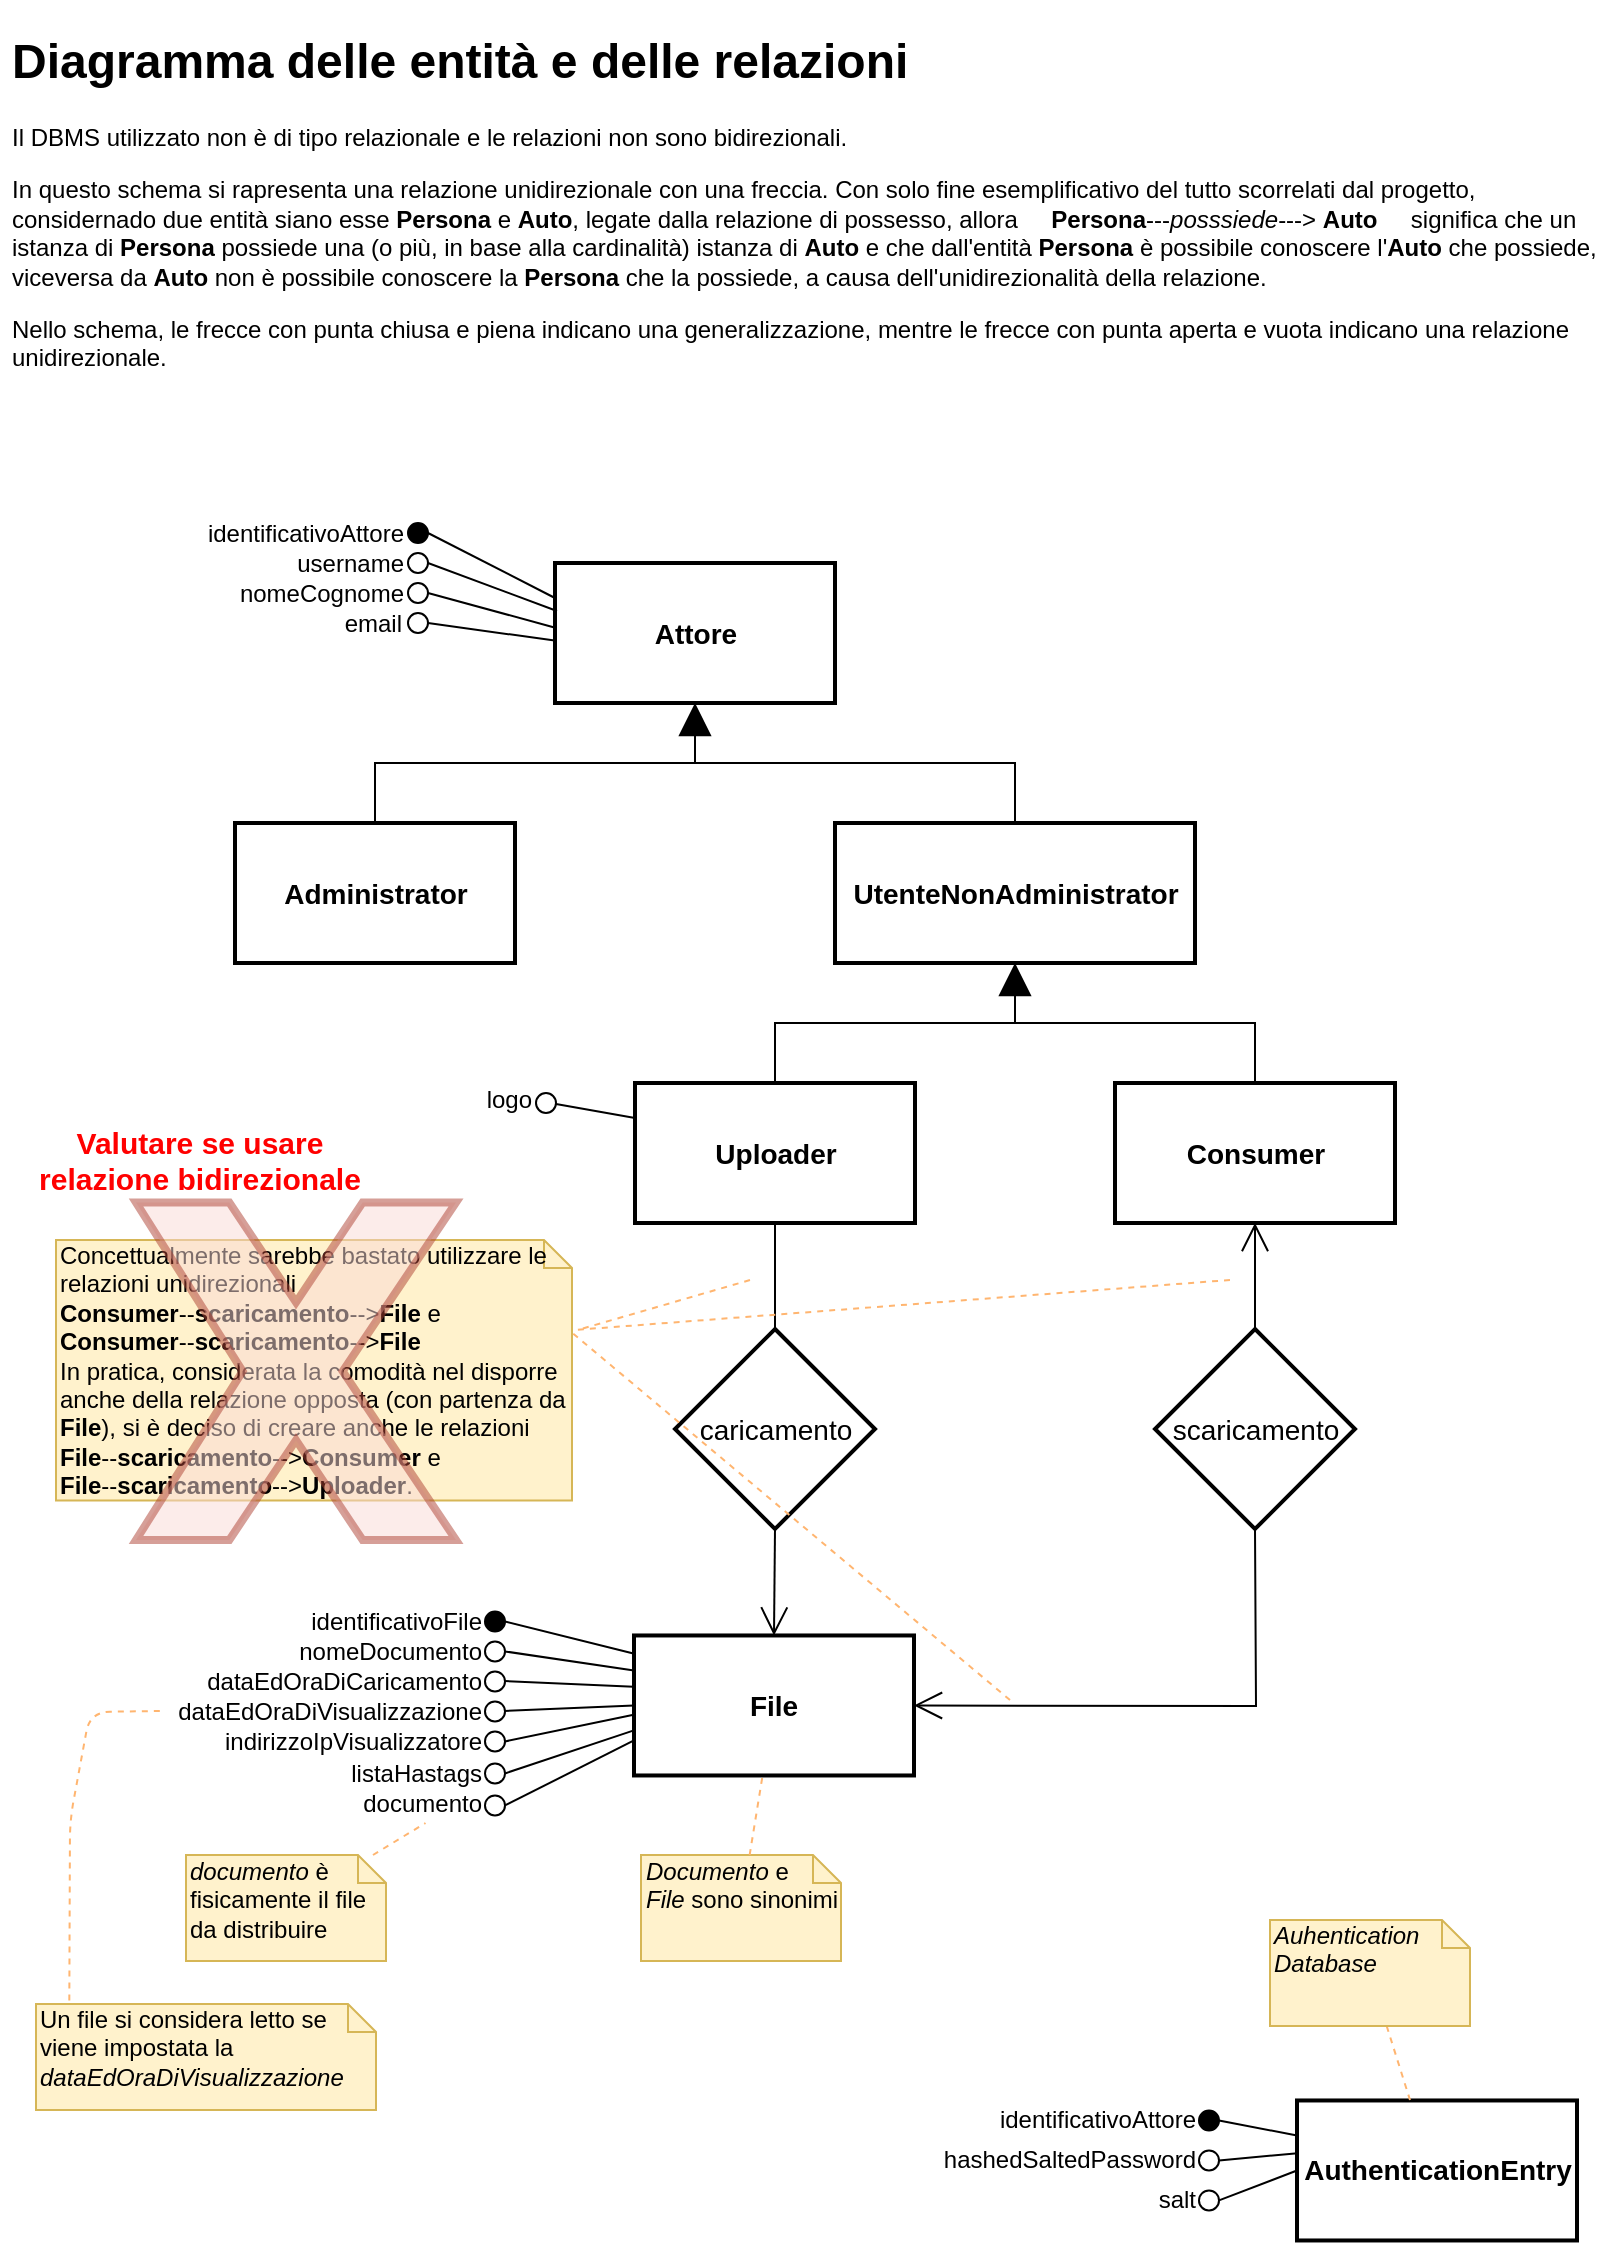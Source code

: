 <mxfile version="11.3.0" type="device" pages="1"><diagram id="dpndcyP8xhRsGhPiDSAS" name="Page-1"><mxGraphModel dx="1220" dy="709" grid="1" gridSize="10" guides="1" tooltips="1" connect="1" arrows="1" fold="1" page="1" pageScale="1" pageWidth="827" pageHeight="1169" math="0" shadow="0"><root><mxCell id="0"/><mxCell id="1" parent="0"/><mxCell id="ShM96ozGCzV7AVQ4Rm1C-1" value="Attore" style="strokeWidth=2;whiteSpace=wrap;html=1;align=center;fontSize=14;fontStyle=1" parent="1" vertex="1"><mxGeometry x="292.5" y="281.5" width="140" height="70" as="geometry"/></mxCell><mxCell id="ShM96ozGCzV7AVQ4Rm1C-2" value="Administrator" style="strokeWidth=2;whiteSpace=wrap;html=1;align=center;fontSize=14;fontStyle=1" parent="1" vertex="1"><mxGeometry x="132.5" y="411.5" width="140" height="70" as="geometry"/></mxCell><mxCell id="ShM96ozGCzV7AVQ4Rm1C-49" value="File" style="strokeWidth=2;whiteSpace=wrap;html=1;align=center;fontSize=14;fontStyle=1" parent="1" vertex="1"><mxGeometry x="332" y="817.735" width="140" height="70" as="geometry"/></mxCell><mxCell id="ShM96ozGCzV7AVQ4Rm1C-64" value="" style="group" parent="1" vertex="1" connectable="0"><mxGeometry x="219" y="276.5" width="10" height="10" as="geometry"/></mxCell><mxCell id="ShM96ozGCzV7AVQ4Rm1C-65" value="" style="group" parent="ShM96ozGCzV7AVQ4Rm1C-64" vertex="1" connectable="0"><mxGeometry width="10" height="10" as="geometry"/></mxCell><mxCell id="ShM96ozGCzV7AVQ4Rm1C-66" value="" style="group" parent="ShM96ozGCzV7AVQ4Rm1C-65" vertex="1" connectable="0"><mxGeometry width="10" height="10" as="geometry"/></mxCell><mxCell id="ShM96ozGCzV7AVQ4Rm1C-67" value="" style="ellipse;whiteSpace=wrap;html=1;" parent="ShM96ozGCzV7AVQ4Rm1C-66" vertex="1"><mxGeometry width="10" height="10" as="geometry"/></mxCell><mxCell id="ShM96ozGCzV7AVQ4Rm1C-68" value="" style="group" parent="1" vertex="1" connectable="0"><mxGeometry x="219" y="291.5" width="10" height="10" as="geometry"/></mxCell><mxCell id="ShM96ozGCzV7AVQ4Rm1C-69" value="" style="group" parent="ShM96ozGCzV7AVQ4Rm1C-68" vertex="1" connectable="0"><mxGeometry width="10" height="10" as="geometry"/></mxCell><mxCell id="ShM96ozGCzV7AVQ4Rm1C-70" value="" style="group" parent="ShM96ozGCzV7AVQ4Rm1C-69" vertex="1" connectable="0"><mxGeometry width="10" height="10" as="geometry"/></mxCell><mxCell id="ShM96ozGCzV7AVQ4Rm1C-71" value="" style="ellipse;whiteSpace=wrap;html=1;" parent="ShM96ozGCzV7AVQ4Rm1C-70" vertex="1"><mxGeometry width="10" height="10" as="geometry"/></mxCell><mxCell id="ShM96ozGCzV7AVQ4Rm1C-72" value="" style="group" parent="1" vertex="1" connectable="0"><mxGeometry x="219" y="306.5" width="10" height="10" as="geometry"/></mxCell><mxCell id="ShM96ozGCzV7AVQ4Rm1C-73" value="" style="group" parent="ShM96ozGCzV7AVQ4Rm1C-72" vertex="1" connectable="0"><mxGeometry width="10" height="10" as="geometry"/></mxCell><mxCell id="ShM96ozGCzV7AVQ4Rm1C-74" value="" style="group" parent="ShM96ozGCzV7AVQ4Rm1C-73" vertex="1" connectable="0"><mxGeometry width="10" height="10" as="geometry"/></mxCell><mxCell id="ShM96ozGCzV7AVQ4Rm1C-75" value="" style="ellipse;whiteSpace=wrap;html=1;" parent="ShM96ozGCzV7AVQ4Rm1C-74" vertex="1"><mxGeometry width="10" height="10" as="geometry"/></mxCell><mxCell id="ShM96ozGCzV7AVQ4Rm1C-81" value="" style="group" parent="1" vertex="1" connectable="0"><mxGeometry x="219" y="261.5" width="10" height="10" as="geometry"/></mxCell><mxCell id="ShM96ozGCzV7AVQ4Rm1C-56" value="" style="ellipse;whiteSpace=wrap;html=1;labelBackgroundColor=#000000;fillColor=#000000;" parent="ShM96ozGCzV7AVQ4Rm1C-81" vertex="1"><mxGeometry width="10" height="10" as="geometry"/></mxCell><mxCell id="ShM96ozGCzV7AVQ4Rm1C-55" value="" style="endArrow=none;html=1;strokeWidth=1;entryX=0;entryY=0.25;entryDx=0;entryDy=0;exitX=1;exitY=0.5;exitDx=0;exitDy=0;" parent="1" source="ShM96ozGCzV7AVQ4Rm1C-56" target="ShM96ozGCzV7AVQ4Rm1C-1" edge="1"><mxGeometry width="50" height="50" relative="1" as="geometry"><mxPoint x="-301" y="51.5" as="sourcePoint"/><mxPoint x="-461" y="51.5" as="targetPoint"/></mxGeometry></mxCell><mxCell id="ShM96ozGCzV7AVQ4Rm1C-83" value="" style="endArrow=none;html=1;strokeWidth=1;entryX=0.007;entryY=0.343;entryDx=0;entryDy=0;exitX=1;exitY=0.5;exitDx=0;exitDy=0;entryPerimeter=0;" parent="1" source="ShM96ozGCzV7AVQ4Rm1C-67" target="ShM96ozGCzV7AVQ4Rm1C-1" edge="1"><mxGeometry width="50" height="50" relative="1" as="geometry"><mxPoint x="239" y="276.5" as="sourcePoint"/><mxPoint x="302.5" y="309" as="targetPoint"/></mxGeometry></mxCell><mxCell id="ShM96ozGCzV7AVQ4Rm1C-84" value="" style="endArrow=none;html=1;strokeWidth=1;entryX=0.001;entryY=0.462;entryDx=0;entryDy=0;exitX=1;exitY=0.5;exitDx=0;exitDy=0;entryPerimeter=0;" parent="1" source="ShM96ozGCzV7AVQ4Rm1C-71" target="ShM96ozGCzV7AVQ4Rm1C-1" edge="1"><mxGeometry width="50" height="50" relative="1" as="geometry"><mxPoint x="239" y="291.5" as="sourcePoint"/><mxPoint x="303.48" y="315.51" as="targetPoint"/></mxGeometry></mxCell><mxCell id="ShM96ozGCzV7AVQ4Rm1C-85" value="" style="endArrow=none;html=1;strokeWidth=1;entryX=0.005;entryY=0.556;entryDx=0;entryDy=0;exitX=1;exitY=0.5;exitDx=0;exitDy=0;entryPerimeter=0;" parent="1" source="ShM96ozGCzV7AVQ4Rm1C-75" target="ShM96ozGCzV7AVQ4Rm1C-1" edge="1"><mxGeometry width="50" height="50" relative="1" as="geometry"><mxPoint x="249" y="301.5" as="sourcePoint"/><mxPoint x="313.48" y="325.51" as="targetPoint"/></mxGeometry></mxCell><mxCell id="ShM96ozGCzV7AVQ4Rm1C-89" value="&lt;span&gt;identificativoAttore&lt;/span&gt;" style="text;html=1;strokeColor=none;fillColor=none;align=right;verticalAlign=middle;whiteSpace=wrap;rounded=0;labelBackgroundColor=none;" parent="1" vertex="1"><mxGeometry x="106" y="256.5" width="113" height="20" as="geometry"/></mxCell><mxCell id="ShM96ozGCzV7AVQ4Rm1C-93" value="&lt;span&gt;username&lt;/span&gt;" style="text;html=1;strokeColor=none;fillColor=none;align=right;verticalAlign=middle;whiteSpace=wrap;rounded=0;labelBackgroundColor=none;" parent="1" vertex="1"><mxGeometry x="139" y="271.5" width="80" height="20" as="geometry"/></mxCell><mxCell id="ShM96ozGCzV7AVQ4Rm1C-94" value="&lt;span&gt;nomeCognome&lt;/span&gt;" style="text;html=1;strokeColor=none;fillColor=none;align=right;verticalAlign=middle;whiteSpace=wrap;rounded=0;labelBackgroundColor=none;" parent="1" vertex="1"><mxGeometry x="109" y="286.5" width="110" height="20" as="geometry"/></mxCell><mxCell id="ShM96ozGCzV7AVQ4Rm1C-95" value="&lt;span&gt;email&lt;/span&gt;" style="text;html=1;strokeColor=none;fillColor=none;align=right;verticalAlign=middle;whiteSpace=wrap;rounded=0;labelBackgroundColor=none;" parent="1" vertex="1"><mxGeometry x="107.5" y="301.5" width="110" height="20" as="geometry"/></mxCell><mxCell id="-v-xihbwFtbqGcr6HpBg-2" value="UtenteNonAdministrator" style="strokeWidth=2;whiteSpace=wrap;html=1;align=center;fontSize=14;fontStyle=1" vertex="1" parent="1"><mxGeometry x="432.5" y="411.5" width="180" height="70" as="geometry"/></mxCell><mxCell id="-v-xihbwFtbqGcr6HpBg-9" value="" style="group" vertex="1" connectable="0" parent="1"><mxGeometry x="402.5" y="511.5" width="240" as="geometry"/></mxCell><mxCell id="-v-xihbwFtbqGcr6HpBg-4" value="" style="endArrow=block;html=1;entryX=0.5;entryY=1;entryDx=0;entryDy=0;endFill=1;strokeWidth=1;endSize=14;startSize=1;" edge="1" parent="-v-xihbwFtbqGcr6HpBg-9" target="-v-xihbwFtbqGcr6HpBg-2"><mxGeometry width="50" height="50" relative="1" as="geometry"><mxPoint x="120" as="sourcePoint"/><mxPoint x="113.5" y="-30" as="targetPoint"/></mxGeometry></mxCell><mxCell id="-v-xihbwFtbqGcr6HpBg-6" value="" style="endArrow=none;html=1;strokeWidth=1;fontStyle=1;strokeColor=#000000;rounded=0;" edge="1" parent="-v-xihbwFtbqGcr6HpBg-9"><mxGeometry width="50" height="50" relative="1" as="geometry"><mxPoint y="30" as="sourcePoint"/><mxPoint x="240" y="30" as="targetPoint"/><Array as="points"><mxPoint/><mxPoint x="240"/></Array></mxGeometry></mxCell><mxCell id="-v-xihbwFtbqGcr6HpBg-10" value="Consumer" style="strokeWidth=2;whiteSpace=wrap;html=1;align=center;fontSize=14;fontStyle=1" vertex="1" parent="1"><mxGeometry x="572.5" y="541.5" width="140" height="70" as="geometry"/></mxCell><mxCell id="-v-xihbwFtbqGcr6HpBg-8" value="" style="group" vertex="1" connectable="0" parent="1"><mxGeometry x="82.5" y="381.5" width="440" as="geometry"/></mxCell><mxCell id="ShM96ozGCzV7AVQ4Rm1C-44" value="" style="endArrow=block;html=1;entryX=0.5;entryY=1;entryDx=0;entryDy=0;endFill=1;strokeWidth=1;endSize=14;startSize=1;" parent="-v-xihbwFtbqGcr6HpBg-8" target="ShM96ozGCzV7AVQ4Rm1C-1" edge="1"><mxGeometry width="50" height="50" relative="1" as="geometry"><mxPoint x="280" as="sourcePoint"/><mxPoint x="239.5" y="-30" as="targetPoint"/></mxGeometry></mxCell><mxCell id="-v-xihbwFtbqGcr6HpBg-3" value="" style="endArrow=none;html=1;strokeWidth=1;entryX=0.5;entryY=0;entryDx=0;entryDy=0;exitX=0.5;exitY=0;exitDx=0;exitDy=0;rounded=0;" edge="1" parent="-v-xihbwFtbqGcr6HpBg-8" source="ShM96ozGCzV7AVQ4Rm1C-2" target="-v-xihbwFtbqGcr6HpBg-2"><mxGeometry width="50" height="50" relative="1" as="geometry"><mxPoint x="440" y="-10" as="sourcePoint"/><mxPoint x="473" y="170" as="targetPoint"/><Array as="points"><mxPoint x="120"/><mxPoint x="230"/><mxPoint x="440"/></Array></mxGeometry></mxCell><mxCell id="-v-xihbwFtbqGcr6HpBg-12" value="Uploader" style="strokeWidth=2;whiteSpace=wrap;html=1;align=center;fontSize=14;fontStyle=1" vertex="1" parent="1"><mxGeometry x="332.5" y="541.5" width="140" height="70" as="geometry"/></mxCell><mxCell id="-v-xihbwFtbqGcr6HpBg-21" value="" style="group" vertex="1" connectable="0" parent="1"><mxGeometry x="173" y="540" width="120" height="20" as="geometry"/></mxCell><mxCell id="-v-xihbwFtbqGcr6HpBg-20" value="" style="group" vertex="1" connectable="0" parent="-v-xihbwFtbqGcr6HpBg-21"><mxGeometry width="120" height="20" as="geometry"/></mxCell><mxCell id="-v-xihbwFtbqGcr6HpBg-18" value="&lt;span&gt;logo&lt;/span&gt;" style="text;html=1;strokeColor=none;fillColor=none;align=right;verticalAlign=middle;whiteSpace=wrap;rounded=0;labelBackgroundColor=none;" vertex="1" parent="-v-xihbwFtbqGcr6HpBg-20"><mxGeometry width="110" height="20" as="geometry"/></mxCell><mxCell id="-v-xihbwFtbqGcr6HpBg-19" value="" style="group" vertex="1" connectable="0" parent="-v-xihbwFtbqGcr6HpBg-20"><mxGeometry x="110" y="6.5" width="10" height="10" as="geometry"/></mxCell><mxCell id="-v-xihbwFtbqGcr6HpBg-13" value="" style="group" vertex="1" connectable="0" parent="-v-xihbwFtbqGcr6HpBg-19"><mxGeometry width="10" height="10" as="geometry"/></mxCell><mxCell id="-v-xihbwFtbqGcr6HpBg-14" value="" style="group" vertex="1" connectable="0" parent="-v-xihbwFtbqGcr6HpBg-13"><mxGeometry width="10" height="10" as="geometry"/></mxCell><mxCell id="-v-xihbwFtbqGcr6HpBg-15" value="" style="group" vertex="1" connectable="0" parent="-v-xihbwFtbqGcr6HpBg-14"><mxGeometry width="10" height="10" as="geometry"/></mxCell><mxCell id="-v-xihbwFtbqGcr6HpBg-16" value="" style="ellipse;whiteSpace=wrap;html=1;" vertex="1" parent="-v-xihbwFtbqGcr6HpBg-15"><mxGeometry width="10" height="10" as="geometry"/></mxCell><mxCell id="-v-xihbwFtbqGcr6HpBg-17" value="" style="endArrow=none;html=1;strokeWidth=1;entryX=0;entryY=0.25;entryDx=0;entryDy=0;" edge="1" parent="-v-xihbwFtbqGcr6HpBg-19" target="-v-xihbwFtbqGcr6HpBg-12"><mxGeometry width="50" height="50" relative="1" as="geometry"><mxPoint x="10" y="5.5" as="sourcePoint"/><mxPoint x="22.2" y="13.92" as="targetPoint"/></mxGeometry></mxCell><mxCell id="-v-xihbwFtbqGcr6HpBg-32" value="" style="group" vertex="1" connectable="0" parent="1"><mxGeometry x="335.5" y="927.5" width="100" height="53" as="geometry"/></mxCell><mxCell id="-v-xihbwFtbqGcr6HpBg-22" value="&lt;i&gt;Documento&lt;/i&gt; e&lt;br&gt;&lt;i&gt;File &lt;/i&gt;sono sinonimi" style="shape=note;whiteSpace=wrap;html=1;size=14;verticalAlign=top;align=left;spacingTop=-6;fillColor=#fff2cc;strokeColor=#d6b656;" vertex="1" parent="-v-xihbwFtbqGcr6HpBg-32"><mxGeometry width="100" height="53" as="geometry"/></mxCell><mxCell id="-v-xihbwFtbqGcr6HpBg-31" value="" style="endArrow=none;dashed=1;html=1;strokeColor=#FFB570;fillColor=#ffcc99;" edge="1" parent="-v-xihbwFtbqGcr6HpBg-32" source="-v-xihbwFtbqGcr6HpBg-22" target="ShM96ozGCzV7AVQ4Rm1C-49"><mxGeometry width="50" height="50" relative="1" as="geometry"><mxPoint x="-150" y="90" as="sourcePoint"/><mxPoint x="-100" y="40" as="targetPoint"/></mxGeometry></mxCell><mxCell id="-v-xihbwFtbqGcr6HpBg-37" value="" style="group" vertex="1" connectable="0" parent="1"><mxGeometry x="108" y="927.5" width="100" height="53" as="geometry"/></mxCell><mxCell id="-v-xihbwFtbqGcr6HpBg-38" value="&lt;i&gt;documento &lt;/i&gt;è&lt;br&gt;fisicamente il file da distribuire" style="shape=note;whiteSpace=wrap;html=1;size=14;verticalAlign=top;align=left;spacingTop=-6;fillColor=#fff2cc;strokeColor=#d6b656;" vertex="1" parent="-v-xihbwFtbqGcr6HpBg-37"><mxGeometry width="100" height="53" as="geometry"/></mxCell><mxCell id="-v-xihbwFtbqGcr6HpBg-39" value="" style="endArrow=none;dashed=1;html=1;strokeColor=#FFB570;fillColor=#ffcc99;entryX=0.75;entryY=1;entryDx=0;entryDy=0;" edge="1" parent="1" source="-v-xihbwFtbqGcr6HpBg-38" target="ShM96ozGCzV7AVQ4Rm1C-213"><mxGeometry width="50" height="50" relative="1" as="geometry"><mxPoint x="-68.5" y="1027.5" as="sourcePoint"/><mxPoint x="-18.5" y="977.5" as="targetPoint"/></mxGeometry></mxCell><mxCell id="-v-xihbwFtbqGcr6HpBg-40" value="" style="group;fontStyle=1" vertex="1" connectable="0" parent="1"><mxGeometry x="33" y="1002" width="170" height="53" as="geometry"/></mxCell><mxCell id="-v-xihbwFtbqGcr6HpBg-41" value="Un file si considera letto se viene impostata la &lt;i&gt;dataEdOraDiVisualizzazione&lt;/i&gt;" style="shape=note;whiteSpace=wrap;html=1;size=14;verticalAlign=top;align=left;spacingTop=-6;fillColor=#fff2cc;strokeColor=#d6b656;" vertex="1" parent="-v-xihbwFtbqGcr6HpBg-40"><mxGeometry width="170" height="53" as="geometry"/></mxCell><mxCell id="-v-xihbwFtbqGcr6HpBg-42" value="" style="endArrow=none;dashed=1;html=1;strokeColor=#FFB570;fillColor=#ffcc99;entryX=0;entryY=0.5;entryDx=0;entryDy=0;exitX=0.098;exitY=-0.033;exitDx=0;exitDy=0;exitPerimeter=0;" edge="1" parent="1" source="-v-xihbwFtbqGcr6HpBg-41" target="ShM96ozGCzV7AVQ4Rm1C-197"><mxGeometry width="50" height="50" relative="1" as="geometry"><mxPoint x="190.083" y="947.5" as="sourcePoint"/><mxPoint x="75.5" y="837.5" as="targetPoint"/><Array as="points"><mxPoint x="50" y="910"/><mxPoint x="60" y="856"/></Array></mxGeometry></mxCell><mxCell id="-v-xihbwFtbqGcr6HpBg-44" value="caricamento" style="shape=rhombus;strokeWidth=2;fontSize=17;perimeter=rhombusPerimeter;whiteSpace=wrap;html=1;align=center;fontSize=14;" vertex="1" parent="1"><mxGeometry x="352.5" y="664.5" width="100" height="100" as="geometry"/></mxCell><mxCell id="-v-xihbwFtbqGcr6HpBg-45" value="scaricamento" style="shape=rhombus;strokeWidth=2;fontSize=17;perimeter=rhombusPerimeter;whiteSpace=wrap;html=1;align=center;fontSize=14;" vertex="1" parent="1"><mxGeometry x="592.5" y="664.5" width="100" height="100" as="geometry"/></mxCell><mxCell id="-v-xihbwFtbqGcr6HpBg-47" value="" style="endArrow=open;html=1;strokeColor=#000000;exitX=0.5;exitY=1;exitDx=0;exitDy=0;entryX=0.5;entryY=0;entryDx=0;entryDy=0;endFill=0;endSize=12;" edge="1" parent="1" source="-v-xihbwFtbqGcr6HpBg-44" target="ShM96ozGCzV7AVQ4Rm1C-49"><mxGeometry width="50" height="50" relative="1" as="geometry"><mxPoint x="443" y="886" as="sourcePoint"/><mxPoint x="493" y="836" as="targetPoint"/></mxGeometry></mxCell><mxCell id="-v-xihbwFtbqGcr6HpBg-48" value="&lt;h1&gt;Diagramma delle entità e delle relazioni&lt;/h1&gt;&lt;p&gt;Il DBMS utilizzato non è di tipo relazionale e le relazioni non sono bidirezionali.&lt;/p&gt;&lt;p&gt;In questo schema si rapresenta una relazione unidirezionale con una freccia. Con solo fine esemplificativo del tutto scorrelati dal progetto, considernado due entità siano esse &lt;b&gt;Persona&lt;/b&gt;&amp;nbsp;e &lt;b&gt;Auto&lt;/b&gt;, legate dalla relazione di possesso, allora&amp;nbsp; &amp;nbsp; &amp;nbsp;&lt;b&gt;Persona&lt;/b&gt;---&lt;i&gt;posssiede&lt;/i&gt;---&amp;gt; &lt;b&gt;Auto&lt;/b&gt;&amp;nbsp; &amp;nbsp; &amp;nbsp;significa che un istanza di&amp;nbsp;&lt;b&gt;Persona&lt;/b&gt;&amp;nbsp;possiede una (o più, in base alla cardinalità) istanza di &lt;b&gt;Auto&lt;/b&gt;&amp;nbsp;e che dall'entità&amp;nbsp;&lt;b&gt;Persona&lt;/b&gt;&amp;nbsp;è possibile conoscere l'&lt;b&gt;Auto&lt;/b&gt;&amp;nbsp;che possiede, viceversa da &lt;b&gt;Auto&lt;/b&gt;&amp;nbsp;non è possibile conoscere la &lt;b&gt;Persona&lt;/b&gt;&amp;nbsp;che la possiede, a causa dell'unidirezionalità della relazione.&lt;/p&gt;&lt;p&gt;Nello schema, le frecce con punta chiusa e piena indicano una generalizzazione, mentre le frecce con punta aperta e vuota indicano una relazione unidirezionale.&lt;/p&gt;" style="text;html=1;strokeColor=none;fillColor=none;spacing=5;spacingTop=-20;whiteSpace=wrap;overflow=hidden;rounded=0;" vertex="1" parent="1"><mxGeometry x="15.5" y="10.5" width="802" height="200" as="geometry"/></mxCell><mxCell id="-v-xihbwFtbqGcr6HpBg-49" value="" style="endArrow=none;html=1;strokeColor=#000000;entryX=0.5;entryY=1;entryDx=0;entryDy=0;endFill=0;endSize=12;" edge="1" parent="1" source="-v-xihbwFtbqGcr6HpBg-44" target="-v-xihbwFtbqGcr6HpBg-12"><mxGeometry width="50" height="50" relative="1" as="geometry"><mxPoint x="223" y="685" as="sourcePoint"/><mxPoint x="273" y="635" as="targetPoint"/></mxGeometry></mxCell><mxCell id="-v-xihbwFtbqGcr6HpBg-50" value="" style="endArrow=open;html=1;strokeColor=#000000;entryX=0.5;entryY=1;entryDx=0;entryDy=0;exitX=0.5;exitY=0;exitDx=0;exitDy=0;endFill=0;endSize=12;" edge="1" parent="1" source="-v-xihbwFtbqGcr6HpBg-45" target="-v-xihbwFtbqGcr6HpBg-10"><mxGeometry width="50" height="50" relative="1" as="geometry"><mxPoint x="412.5" y="674.5" as="sourcePoint"/><mxPoint x="412.5" y="621.5" as="targetPoint"/></mxGeometry></mxCell><mxCell id="-v-xihbwFtbqGcr6HpBg-51" value="" style="endArrow=open;html=1;strokeColor=#000000;exitX=0.5;exitY=1;exitDx=0;exitDy=0;entryX=1;entryY=0.5;entryDx=0;entryDy=0;endFill=0;rounded=0;endSize=12;" edge="1" parent="1" source="-v-xihbwFtbqGcr6HpBg-45" target="ShM96ozGCzV7AVQ4Rm1C-49"><mxGeometry width="50" height="50" relative="1" as="geometry"><mxPoint x="412.5" y="774.5" as="sourcePoint"/><mxPoint x="412" y="827.735" as="targetPoint"/><Array as="points"><mxPoint x="643" y="853"/></Array></mxGeometry></mxCell><mxCell id="-v-xihbwFtbqGcr6HpBg-52" value="AuthenticationEntry" style="strokeWidth=2;whiteSpace=wrap;html=1;align=center;fontSize=14;fontStyle=1" vertex="1" parent="1"><mxGeometry x="663.5" y="1050.235" width="140" height="70" as="geometry"/></mxCell><mxCell id="-v-xihbwFtbqGcr6HpBg-53" value="" style="group" vertex="1" connectable="0" parent="1"><mxGeometry x="145.5" y="800.5" width="122" height="20" as="geometry"/></mxCell><mxCell id="ShM96ozGCzV7AVQ4Rm1C-187" value="" style="group" parent="-v-xihbwFtbqGcr6HpBg-53" vertex="1" connectable="0"><mxGeometry x="112" y="5.214" width="10" height="10" as="geometry"/></mxCell><mxCell id="ShM96ozGCzV7AVQ4Rm1C-188" value="" style="ellipse;whiteSpace=wrap;html=1;labelBackgroundColor=#000000;fillColor=#000000;" parent="ShM96ozGCzV7AVQ4Rm1C-187" vertex="1"><mxGeometry width="10" height="10" as="geometry"/></mxCell><mxCell id="ShM96ozGCzV7AVQ4Rm1C-189" value="" style="endArrow=none;html=1;strokeWidth=1;exitX=1;exitY=0.5;exitDx=0;exitDy=0;entryX=0.005;entryY=0.132;entryDx=0;entryDy=0;entryPerimeter=0;" parent="-v-xihbwFtbqGcr6HpBg-53" source="ShM96ozGCzV7AVQ4Rm1C-188" target="ShM96ozGCzV7AVQ4Rm1C-49" edge="1"><mxGeometry width="50" height="50" relative="1" as="geometry"><mxPoint x="-408" y="-204.786" as="sourcePoint"/><mxPoint x="183" y="23" as="targetPoint"/></mxGeometry></mxCell><mxCell id="ShM96ozGCzV7AVQ4Rm1C-194" value="&lt;span&gt;identificativoFile&lt;/span&gt;" style="text;html=1;strokeColor=none;fillColor=none;align=right;verticalAlign=middle;whiteSpace=wrap;rounded=0;labelBackgroundColor=none;" parent="-v-xihbwFtbqGcr6HpBg-53" vertex="1"><mxGeometry width="112" height="20" as="geometry"/></mxCell><mxCell id="-v-xihbwFtbqGcr6HpBg-54" value="" style="group" vertex="1" connectable="0" parent="1"><mxGeometry x="502.5" y="1050" width="122" height="20" as="geometry"/></mxCell><mxCell id="-v-xihbwFtbqGcr6HpBg-55" value="" style="group" vertex="1" connectable="0" parent="-v-xihbwFtbqGcr6HpBg-54"><mxGeometry x="112" y="5.214" width="10" height="10" as="geometry"/></mxCell><mxCell id="-v-xihbwFtbqGcr6HpBg-56" value="" style="ellipse;whiteSpace=wrap;html=1;labelBackgroundColor=#000000;fillColor=#000000;" vertex="1" parent="-v-xihbwFtbqGcr6HpBg-55"><mxGeometry width="10" height="10" as="geometry"/></mxCell><mxCell id="-v-xihbwFtbqGcr6HpBg-58" value="&lt;span&gt;identificativoAttore&lt;/span&gt;" style="text;html=1;strokeColor=none;fillColor=none;align=right;verticalAlign=middle;whiteSpace=wrap;rounded=0;labelBackgroundColor=none;" vertex="1" parent="-v-xihbwFtbqGcr6HpBg-54"><mxGeometry width="112" height="20" as="geometry"/></mxCell><mxCell id="-v-xihbwFtbqGcr6HpBg-59" value="" style="group" vertex="1" connectable="0" parent="1"><mxGeometry x="155.5" y="815.5" width="112" height="20" as="geometry"/></mxCell><mxCell id="ShM96ozGCzV7AVQ4Rm1C-171" value="" style="group" parent="-v-xihbwFtbqGcr6HpBg-59" vertex="1" connectable="0"><mxGeometry x="102" y="5.214" width="10" height="10" as="geometry"/></mxCell><mxCell id="ShM96ozGCzV7AVQ4Rm1C-172" value="" style="group" parent="ShM96ozGCzV7AVQ4Rm1C-171" vertex="1" connectable="0"><mxGeometry width="10" height="10" as="geometry"/></mxCell><mxCell id="ShM96ozGCzV7AVQ4Rm1C-173" value="" style="group" parent="ShM96ozGCzV7AVQ4Rm1C-172" vertex="1" connectable="0"><mxGeometry width="10" height="10" as="geometry"/></mxCell><mxCell id="ShM96ozGCzV7AVQ4Rm1C-174" value="" style="ellipse;whiteSpace=wrap;html=1;" parent="ShM96ozGCzV7AVQ4Rm1C-173" vertex="1"><mxGeometry width="10" height="10" as="geometry"/></mxCell><mxCell id="ShM96ozGCzV7AVQ4Rm1C-190" value="" style="endArrow=none;html=1;strokeWidth=1;exitX=1;exitY=0.5;exitDx=0;exitDy=0;entryX=0;entryY=0.25;entryDx=0;entryDy=0;" parent="-v-xihbwFtbqGcr6HpBg-59" source="ShM96ozGCzV7AVQ4Rm1C-174" target="ShM96ozGCzV7AVQ4Rm1C-49" edge="1"><mxGeometry width="50" height="50" relative="1" as="geometry"><mxPoint x="122" y="5.214" as="sourcePoint"/><mxPoint x="163" y="19" as="targetPoint"/></mxGeometry></mxCell><mxCell id="ShM96ozGCzV7AVQ4Rm1C-195" value="&lt;span&gt;nomeDocumento&lt;/span&gt;" style="text;html=1;strokeColor=none;fillColor=none;align=right;verticalAlign=middle;whiteSpace=wrap;rounded=0;labelBackgroundColor=none;" parent="-v-xihbwFtbqGcr6HpBg-59" vertex="1"><mxGeometry width="102" height="20" as="geometry"/></mxCell><mxCell id="-v-xihbwFtbqGcr6HpBg-60" value="" style="group" vertex="1" connectable="0" parent="1"><mxGeometry x="105.5" y="830.5" width="162" height="20" as="geometry"/></mxCell><mxCell id="ShM96ozGCzV7AVQ4Rm1C-175" value="" style="group" parent="-v-xihbwFtbqGcr6HpBg-60" vertex="1" connectable="0"><mxGeometry x="152" y="5.214" width="10" height="12" as="geometry"/></mxCell><mxCell id="ShM96ozGCzV7AVQ4Rm1C-176" value="" style="group" parent="ShM96ozGCzV7AVQ4Rm1C-175" vertex="1" connectable="0"><mxGeometry width="10" height="10" as="geometry"/></mxCell><mxCell id="-v-xihbwFtbqGcr6HpBg-23" value="" style="group" vertex="1" connectable="0" parent="ShM96ozGCzV7AVQ4Rm1C-175"><mxGeometry width="10" height="10" as="geometry"/></mxCell><mxCell id="-v-xihbwFtbqGcr6HpBg-24" value="" style="group" vertex="1" connectable="0" parent="-v-xihbwFtbqGcr6HpBg-23"><mxGeometry width="10" height="10" as="geometry"/></mxCell><mxCell id="-v-xihbwFtbqGcr6HpBg-25" value="" style="group" vertex="1" connectable="0" parent="-v-xihbwFtbqGcr6HpBg-24"><mxGeometry width="10" height="10" as="geometry"/></mxCell><mxCell id="-v-xihbwFtbqGcr6HpBg-26" value="" style="ellipse;whiteSpace=wrap;html=1;" vertex="1" parent="-v-xihbwFtbqGcr6HpBg-25"><mxGeometry width="10" height="10" as="geometry"/></mxCell><mxCell id="ShM96ozGCzV7AVQ4Rm1C-191" value="" style="endArrow=none;html=1;strokeWidth=1;exitX=1;exitY=0.5;exitDx=0;exitDy=0;entryX=-0.001;entryY=0.366;entryDx=0;entryDy=0;entryPerimeter=0;" parent="-v-xihbwFtbqGcr6HpBg-60" target="ShM96ozGCzV7AVQ4Rm1C-49" edge="1"><mxGeometry width="50" height="50" relative="1" as="geometry"><mxPoint x="162" y="10" as="sourcePoint"/><mxPoint x="193" y="14" as="targetPoint"/></mxGeometry></mxCell><mxCell id="ShM96ozGCzV7AVQ4Rm1C-196" value="dataEdOraDiCaricamento" style="text;html=1;strokeColor=none;fillColor=none;align=right;verticalAlign=middle;whiteSpace=wrap;rounded=0;labelBackgroundColor=none;" parent="-v-xihbwFtbqGcr6HpBg-60" vertex="1"><mxGeometry width="152" height="20" as="geometry"/></mxCell><mxCell id="-v-xihbwFtbqGcr6HpBg-61" value="" style="group" vertex="1" connectable="0" parent="1"><mxGeometry x="95.5" y="845.5" width="172" height="20" as="geometry"/></mxCell><mxCell id="ShM96ozGCzV7AVQ4Rm1C-197" value="dataEdOraDiVisualizzazione" style="text;html=1;strokeColor=none;fillColor=none;align=right;verticalAlign=middle;whiteSpace=wrap;rounded=0;labelBackgroundColor=none;" parent="-v-xihbwFtbqGcr6HpBg-61" vertex="1"><mxGeometry width="162" height="20" as="geometry"/></mxCell><mxCell id="ShM96ozGCzV7AVQ4Rm1C-201" value="" style="endArrow=none;html=1;strokeWidth=1;exitX=1;exitY=0.5;exitDx=0;exitDy=0;entryX=0;entryY=0.5;entryDx=0;entryDy=0;" parent="-v-xihbwFtbqGcr6HpBg-61" target="ShM96ozGCzV7AVQ4Rm1C-49" edge="1"><mxGeometry width="50" height="50" relative="1" as="geometry"><mxPoint x="171.5" y="10" as="sourcePoint"/><mxPoint x="213" y="7" as="targetPoint"/></mxGeometry></mxCell><mxCell id="-v-xihbwFtbqGcr6HpBg-27" value="" style="group" vertex="1" connectable="0" parent="-v-xihbwFtbqGcr6HpBg-61"><mxGeometry x="162" y="5.214" width="10" height="10" as="geometry"/></mxCell><mxCell id="-v-xihbwFtbqGcr6HpBg-28" value="" style="group" vertex="1" connectable="0" parent="-v-xihbwFtbqGcr6HpBg-27"><mxGeometry width="10" height="10" as="geometry"/></mxCell><mxCell id="-v-xihbwFtbqGcr6HpBg-29" value="" style="group" vertex="1" connectable="0" parent="-v-xihbwFtbqGcr6HpBg-28"><mxGeometry width="10" height="10" as="geometry"/></mxCell><mxCell id="-v-xihbwFtbqGcr6HpBg-30" value="" style="ellipse;whiteSpace=wrap;html=1;" vertex="1" parent="-v-xihbwFtbqGcr6HpBg-29"><mxGeometry width="10" height="10" as="geometry"/></mxCell><mxCell id="-v-xihbwFtbqGcr6HpBg-62" value="" style="group" vertex="1" connectable="0" parent="1"><mxGeometry x="85.5" y="860.5" width="182" height="20" as="geometry"/></mxCell><mxCell id="ShM96ozGCzV7AVQ4Rm1C-183" value="" style="group" parent="-v-xihbwFtbqGcr6HpBg-62" vertex="1" connectable="0"><mxGeometry x="172" y="5.214" width="10" height="10" as="geometry"/></mxCell><mxCell id="ShM96ozGCzV7AVQ4Rm1C-184" value="" style="group" parent="ShM96ozGCzV7AVQ4Rm1C-183" vertex="1" connectable="0"><mxGeometry width="10" height="10" as="geometry"/></mxCell><mxCell id="ShM96ozGCzV7AVQ4Rm1C-185" value="" style="group" parent="ShM96ozGCzV7AVQ4Rm1C-184" vertex="1" connectable="0"><mxGeometry width="10" height="10" as="geometry"/></mxCell><mxCell id="ShM96ozGCzV7AVQ4Rm1C-186" value="" style="ellipse;whiteSpace=wrap;html=1;" parent="ShM96ozGCzV7AVQ4Rm1C-185" vertex="1"><mxGeometry width="10" height="10" as="geometry"/></mxCell><mxCell id="ShM96ozGCzV7AVQ4Rm1C-193" value="" style="endArrow=none;html=1;strokeWidth=1;exitX=1;exitY=0.5;exitDx=0;exitDy=0;entryX=0.003;entryY=0.565;entryDx=0;entryDy=0;entryPerimeter=0;" parent="-v-xihbwFtbqGcr6HpBg-62" source="ShM96ozGCzV7AVQ4Rm1C-186" target="ShM96ozGCzV7AVQ4Rm1C-49" edge="1"><mxGeometry width="50" height="50" relative="1" as="geometry"><mxPoint x="212" y="-4.786" as="sourcePoint"/><mxPoint x="233" y="-2" as="targetPoint"/></mxGeometry></mxCell><mxCell id="ShM96ozGCzV7AVQ4Rm1C-198" value="indirizzoIpVisualizzatore" style="text;html=1;strokeColor=none;fillColor=none;align=right;verticalAlign=middle;whiteSpace=wrap;rounded=0;labelBackgroundColor=none;" parent="-v-xihbwFtbqGcr6HpBg-62" vertex="1"><mxGeometry width="172" height="20" as="geometry"/></mxCell><mxCell id="-v-xihbwFtbqGcr6HpBg-63" value="" style="group" vertex="1" connectable="0" parent="1"><mxGeometry x="147.5" y="876.714" width="120" height="20" as="geometry"/></mxCell><mxCell id="ShM96ozGCzV7AVQ4Rm1C-205" value="" style="group" parent="-v-xihbwFtbqGcr6HpBg-63" vertex="1" connectable="0"><mxGeometry x="110" y="5" width="10" height="10" as="geometry"/></mxCell><mxCell id="ShM96ozGCzV7AVQ4Rm1C-206" value="" style="group" parent="ShM96ozGCzV7AVQ4Rm1C-205" vertex="1" connectable="0"><mxGeometry width="10" height="10" as="geometry"/></mxCell><mxCell id="ShM96ozGCzV7AVQ4Rm1C-207" value="" style="group" parent="ShM96ozGCzV7AVQ4Rm1C-206" vertex="1" connectable="0"><mxGeometry width="10" height="10" as="geometry"/></mxCell><mxCell id="ShM96ozGCzV7AVQ4Rm1C-208" value="" style="ellipse;whiteSpace=wrap;html=1;" parent="ShM96ozGCzV7AVQ4Rm1C-207" vertex="1"><mxGeometry width="10" height="10" as="geometry"/></mxCell><mxCell id="ShM96ozGCzV7AVQ4Rm1C-209" value="" style="endArrow=none;html=1;strokeWidth=1;exitX=1;exitY=0.5;exitDx=0;exitDy=0;entryX=-0.003;entryY=0.68;entryDx=0;entryDy=0;entryPerimeter=0;" parent="-v-xihbwFtbqGcr6HpBg-63" source="ShM96ozGCzV7AVQ4Rm1C-208" target="ShM96ozGCzV7AVQ4Rm1C-49" edge="1"><mxGeometry width="50" height="50" relative="1" as="geometry"><mxPoint x="150" y="-5" as="sourcePoint"/><mxPoint x="161" y="-11.214" as="targetPoint"/></mxGeometry></mxCell><mxCell id="ShM96ozGCzV7AVQ4Rm1C-210" value="listaHastags" style="text;html=1;strokeColor=none;fillColor=none;align=right;verticalAlign=middle;whiteSpace=wrap;rounded=0;labelBackgroundColor=none;" parent="-v-xihbwFtbqGcr6HpBg-63" vertex="1"><mxGeometry width="110" height="20" as="geometry"/></mxCell><mxCell id="-v-xihbwFtbqGcr6HpBg-64" value="" style="group" vertex="1" connectable="0" parent="1"><mxGeometry x="138.5" y="891.5" width="129" height="20" as="geometry"/></mxCell><mxCell id="ShM96ozGCzV7AVQ4Rm1C-213" value="&lt;span&gt;documento&lt;/span&gt;" style="text;html=1;strokeColor=none;fillColor=none;align=right;verticalAlign=middle;whiteSpace=wrap;rounded=0;labelBackgroundColor=none;" parent="-v-xihbwFtbqGcr6HpBg-64" vertex="1"><mxGeometry width="119" height="20" as="geometry"/></mxCell><mxCell id="ShM96ozGCzV7AVQ4Rm1C-225" value="" style="ellipse;whiteSpace=wrap;html=1;" parent="-v-xihbwFtbqGcr6HpBg-64" vertex="1"><mxGeometry x="119" y="6.214" width="10" height="10" as="geometry"/></mxCell><mxCell id="ShM96ozGCzV7AVQ4Rm1C-212" value="" style="endArrow=none;html=1;strokeWidth=1;exitX=1;exitY=0.5;exitDx=0;exitDy=0;entryX=0;entryY=0.75;entryDx=0;entryDy=0;" parent="1" source="ShM96ozGCzV7AVQ4Rm1C-225" target="ShM96ozGCzV7AVQ4Rm1C-49" edge="1"><mxGeometry width="50" height="50" relative="1" as="geometry"><mxPoint x="129" y="10" as="sourcePoint"/><mxPoint x="180" y="-19" as="targetPoint"/></mxGeometry></mxCell><mxCell id="-v-xihbwFtbqGcr6HpBg-65" value="" style="group" vertex="1" connectable="0" parent="1"><mxGeometry x="512.5" y="1070" width="112" height="20" as="geometry"/></mxCell><mxCell id="-v-xihbwFtbqGcr6HpBg-66" value="" style="group" vertex="1" connectable="0" parent="-v-xihbwFtbqGcr6HpBg-65"><mxGeometry x="102" y="5.214" width="10" height="10" as="geometry"/></mxCell><mxCell id="-v-xihbwFtbqGcr6HpBg-67" value="" style="group" vertex="1" connectable="0" parent="-v-xihbwFtbqGcr6HpBg-66"><mxGeometry width="10" height="10" as="geometry"/></mxCell><mxCell id="-v-xihbwFtbqGcr6HpBg-68" value="" style="group" vertex="1" connectable="0" parent="-v-xihbwFtbqGcr6HpBg-67"><mxGeometry width="10" height="10" as="geometry"/></mxCell><mxCell id="-v-xihbwFtbqGcr6HpBg-69" value="" style="ellipse;whiteSpace=wrap;html=1;" vertex="1" parent="-v-xihbwFtbqGcr6HpBg-68"><mxGeometry width="10" height="10" as="geometry"/></mxCell><mxCell id="-v-xihbwFtbqGcr6HpBg-71" value="&lt;span&gt;hashedSaltedPassword&lt;/span&gt;" style="text;html=1;strokeColor=none;fillColor=none;align=right;verticalAlign=middle;whiteSpace=wrap;rounded=0;labelBackgroundColor=none;" vertex="1" parent="-v-xihbwFtbqGcr6HpBg-65"><mxGeometry x="-30" width="132" height="20" as="geometry"/></mxCell><mxCell id="-v-xihbwFtbqGcr6HpBg-72" value="" style="group" vertex="1" connectable="0" parent="1"><mxGeometry x="512.5" y="1090" width="112" height="20" as="geometry"/></mxCell><mxCell id="-v-xihbwFtbqGcr6HpBg-73" value="" style="group" vertex="1" connectable="0" parent="-v-xihbwFtbqGcr6HpBg-72"><mxGeometry x="102" y="5.214" width="10" height="10" as="geometry"/></mxCell><mxCell id="-v-xihbwFtbqGcr6HpBg-74" value="" style="group" vertex="1" connectable="0" parent="-v-xihbwFtbqGcr6HpBg-73"><mxGeometry width="10" height="10" as="geometry"/></mxCell><mxCell id="-v-xihbwFtbqGcr6HpBg-75" value="" style="group" vertex="1" connectable="0" parent="-v-xihbwFtbqGcr6HpBg-74"><mxGeometry width="10" height="10" as="geometry"/></mxCell><mxCell id="-v-xihbwFtbqGcr6HpBg-76" value="" style="ellipse;whiteSpace=wrap;html=1;" vertex="1" parent="-v-xihbwFtbqGcr6HpBg-75"><mxGeometry width="10" height="10" as="geometry"/></mxCell><mxCell id="-v-xihbwFtbqGcr6HpBg-78" value="&lt;span&gt;salt&lt;/span&gt;" style="text;html=1;strokeColor=none;fillColor=none;align=right;verticalAlign=middle;whiteSpace=wrap;rounded=0;labelBackgroundColor=none;" vertex="1" parent="-v-xihbwFtbqGcr6HpBg-72"><mxGeometry width="102" height="20" as="geometry"/></mxCell><mxCell id="-v-xihbwFtbqGcr6HpBg-57" value="" style="endArrow=none;html=1;strokeWidth=1;exitX=1;exitY=0.5;exitDx=0;exitDy=0;entryX=0;entryY=0.25;entryDx=0;entryDy=0;" edge="1" parent="1" source="-v-xihbwFtbqGcr6HpBg-56" target="-v-xihbwFtbqGcr6HpBg-52"><mxGeometry width="50" height="50" relative="1" as="geometry"><mxPoint x="82.5" y="850.214" as="sourcePoint"/><mxPoint x="673.5" y="1078" as="targetPoint"/></mxGeometry></mxCell><mxCell id="-v-xihbwFtbqGcr6HpBg-70" value="" style="endArrow=none;html=1;strokeWidth=1;exitX=1;exitY=0.5;exitDx=0;exitDy=0;entryX=0.002;entryY=0.377;entryDx=0;entryDy=0;entryPerimeter=0;" edge="1" parent="1" source="-v-xihbwFtbqGcr6HpBg-69" target="-v-xihbwFtbqGcr6HpBg-52"><mxGeometry width="50" height="50" relative="1" as="geometry"><mxPoint x="634.5" y="1075.214" as="sourcePoint"/><mxPoint x="675.5" y="1089" as="targetPoint"/></mxGeometry></mxCell><mxCell id="-v-xihbwFtbqGcr6HpBg-77" value="" style="endArrow=none;html=1;strokeWidth=1;exitX=1;exitY=0.5;exitDx=0;exitDy=0;entryX=0;entryY=0.5;entryDx=0;entryDy=0;" edge="1" parent="1" source="-v-xihbwFtbqGcr6HpBg-76" target="-v-xihbwFtbqGcr6HpBg-52"><mxGeometry width="50" height="50" relative="1" as="geometry"><mxPoint x="634.5" y="1095.214" as="sourcePoint"/><mxPoint x="675.5" y="1109" as="targetPoint"/></mxGeometry></mxCell><mxCell id="-v-xihbwFtbqGcr6HpBg-79" value="" style="group" vertex="1" connectable="0" parent="1"><mxGeometry x="614.5" y="927.5" width="100" height="53" as="geometry"/></mxCell><mxCell id="-v-xihbwFtbqGcr6HpBg-81" value="" style="endArrow=none;dashed=1;html=1;strokeColor=#FFB570;fillColor=#ffcc99;" edge="1" parent="-v-xihbwFtbqGcr6HpBg-79" source="-v-xihbwFtbqGcr6HpBg-80"><mxGeometry width="50" height="50" relative="1" as="geometry"><mxPoint x="-150" y="90" as="sourcePoint"/><mxPoint x="105.5" y="122.5" as="targetPoint"/></mxGeometry></mxCell><mxCell id="-v-xihbwFtbqGcr6HpBg-80" value="&lt;i&gt;Auhentication&lt;br&gt;Database&lt;br&gt;&lt;/i&gt;" style="shape=note;whiteSpace=wrap;html=1;size=14;verticalAlign=top;align=left;spacingTop=-6;fillColor=#fff2cc;strokeColor=#d6b656;" vertex="1" parent="1"><mxGeometry x="650" y="960" width="100" height="53" as="geometry"/></mxCell><mxCell id="-v-xihbwFtbqGcr6HpBg-82" value="" style="group" vertex="1" connectable="0" parent="1"><mxGeometry x="43" y="620" width="258" height="150" as="geometry"/></mxCell><mxCell id="-v-xihbwFtbqGcr6HpBg-83" value="Concettualmente sarebbe bastato utilizzare le relazioni unidirezionali&lt;br&gt;&lt;b&gt;Consumer&lt;/b&gt;--&lt;b&gt;scaricamento&lt;/b&gt;--&amp;gt;&lt;b&gt;File&lt;/b&gt;&amp;nbsp;e&lt;br&gt;&lt;b&gt;Consumer&lt;/b&gt;--&lt;b&gt;scaricamento&lt;/b&gt;--&amp;gt;&lt;b&gt;File&lt;br&gt;&lt;/b&gt;In pratica, considerata&lt;i&gt;&amp;nbsp;&lt;/i&gt;la comodità nel disporre anche della relazione opposta (con partenza da &lt;b&gt;File&lt;/b&gt;), si è deciso di creare anche le relazioni&lt;br&gt;&lt;b&gt;File&lt;/b&gt;--&lt;b&gt;scaricamento&lt;/b&gt;--&amp;gt;&lt;b&gt;Consumer&lt;/b&gt;&amp;nbsp;e&lt;br&gt;&lt;b&gt;File&lt;/b&gt;--&lt;b&gt;scaricamento&lt;/b&gt;--&amp;gt;&lt;b&gt;Uploader&lt;/b&gt;." style="shape=note;whiteSpace=wrap;html=1;size=14;verticalAlign=top;align=left;spacingTop=-6;fillColor=#fff2cc;strokeColor=#d6b656;" vertex="1" parent="-v-xihbwFtbqGcr6HpBg-82"><mxGeometry width="258" height="130.248" as="geometry"/></mxCell><mxCell id="-v-xihbwFtbqGcr6HpBg-86" value="" style="verticalLabelPosition=bottom;verticalAlign=top;html=1;shape=mxgraph.basic.x;fillColor=#fad9d5;strokeColor=#ae4132;strokeWidth=4;opacity=50;" vertex="1" parent="-v-xihbwFtbqGcr6HpBg-82"><mxGeometry x="40" y="-18.75" width="160" height="168.75" as="geometry"/></mxCell><mxCell id="-v-xihbwFtbqGcr6HpBg-84" value="" style="endArrow=none;dashed=1;html=1;strokeColor=#FFB570;fillColor=#ffcc99;entryX=1.012;entryY=0.345;entryDx=0;entryDy=0;entryPerimeter=0;" edge="1" parent="1" target="-v-xihbwFtbqGcr6HpBg-83"><mxGeometry width="50" height="50" relative="1" as="geometry"><mxPoint x="390" y="640" as="sourcePoint"/><mxPoint x="105.5" y="865.5" as="targetPoint"/><Array as="points"/></mxGeometry></mxCell><mxCell id="-v-xihbwFtbqGcr6HpBg-85" value="" style="endArrow=none;dashed=1;html=1;strokeColor=#FFB570;fillColor=#ffcc99;entryX=1.008;entryY=0.345;entryDx=0;entryDy=0;entryPerimeter=0;" edge="1" parent="1" target="-v-xihbwFtbqGcr6HpBg-83"><mxGeometry width="50" height="50" relative="1" as="geometry"><mxPoint x="630" y="640" as="sourcePoint"/><mxPoint x="314.096" y="677.931" as="targetPoint"/><Array as="points"/></mxGeometry></mxCell><mxCell id="-v-xihbwFtbqGcr6HpBg-87" value="Valutare se usare relazione bidirezionale" style="text;html=1;strokeColor=none;fillColor=none;align=center;verticalAlign=middle;whiteSpace=wrap;rounded=0;opacity=50;fontStyle=1;fontSize=15;fontColor=#FF0000;" vertex="1" parent="1"><mxGeometry x="30" y="570" width="170" height="20" as="geometry"/></mxCell><mxCell id="-v-xihbwFtbqGcr6HpBg-88" value="" style="endArrow=none;dashed=1;html=1;strokeColor=#FFB570;fillColor=#ffcc99;entryX=1.002;entryY=0.359;entryDx=0;entryDy=0;entryPerimeter=0;" edge="1" parent="1" target="-v-xihbwFtbqGcr6HpBg-83"><mxGeometry width="50" height="50" relative="1" as="geometry"><mxPoint x="520" y="850" as="sourcePoint"/><mxPoint x="313.064" y="674.936" as="targetPoint"/><Array as="points"/></mxGeometry></mxCell></root></mxGraphModel></diagram></mxfile>